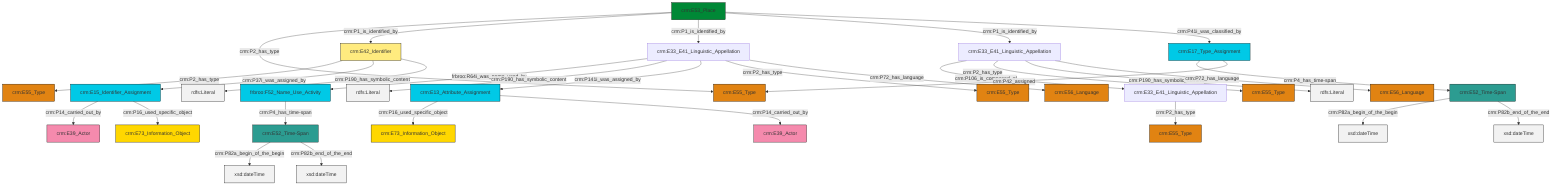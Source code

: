 graph TD
classDef Literal fill:#f2f2f2,stroke:#000000;
classDef CRM_Entity fill:#FFFFFF,stroke:#000000;
classDef Temporal_Entity fill:#00C9E6, stroke:#000000;
classDef Type fill:#E18312, stroke:#000000;
classDef Time-Span fill:#2C9C91, stroke:#000000;
classDef Appellation fill:#FFEB7F, stroke:#000000;
classDef Place fill:#008836, stroke:#000000;
classDef Persistent_Item fill:#B266B2, stroke:#000000;
classDef Conceptual_Object fill:#FFD700, stroke:#000000;
classDef Physical_Thing fill:#D2B48C, stroke:#000000;
classDef Actor fill:#f58aad, stroke:#000000;
classDef PC_Classes fill:#4ce600, stroke:#000000;
classDef Multi fill:#cccccc,stroke:#000000;

0["crm:E42_Identifier"]:::Appellation -->|crm:P2_has_type| 1["crm:E55_Type"]:::Type
2["crm:E15_Identifier_Assignment"]:::Temporal_Entity -->|crm:P14_carried_out_by| 3["crm:E39_Actor"]:::Actor
7["crm:E33_E41_Linguistic_Appellation"]:::Default -->|crm:P106_is_composed_of| 8["crm:E33_E41_Linguistic_Appellation"]:::Default
4["crm:E33_E41_Linguistic_Appellation"]:::Default -->|frbroo:R64i_was_name_used_by| 11["frbroo:F52_Name_Use_Activity"]:::Temporal_Entity
14["crm:E53_Place"]:::Place -->|crm:P2_has_type| 15["crm:E55_Type"]:::Type
7["crm:E33_E41_Linguistic_Appellation"]:::Default -->|crm:P2_has_type| 12["crm:E55_Type"]:::Type
4["crm:E33_E41_Linguistic_Appellation"]:::Default -->|crm:P190_has_symbolic_content| 17[rdfs:Literal]:::Literal
11["frbroo:F52_Name_Use_Activity"]:::Temporal_Entity -->|crm:P4_has_time-span| 18["crm:E52_Time-Span"]:::Time-Span
21["crm:E52_Time-Span"]:::Time-Span -->|crm:P82a_begin_of_the_begin| 22[xsd:dateTime]:::Literal
23["crm:E13_Attribute_Assignment"]:::Temporal_Entity -->|crm:P16_used_specific_object| 24["crm:E73_Information_Object"]:::Conceptual_Object
4["crm:E33_E41_Linguistic_Appellation"]:::Default -->|crm:P141i_was_assigned_by| 23["crm:E13_Attribute_Assignment"]:::Temporal_Entity
14["crm:E53_Place"]:::Place -->|crm:P1_is_identified_by| 0["crm:E42_Identifier"]:::Appellation
7["crm:E33_E41_Linguistic_Appellation"]:::Default -->|crm:P190_has_symbolic_content| 27[rdfs:Literal]:::Literal
7["crm:E33_E41_Linguistic_Appellation"]:::Default -->|crm:P72_has_language| 29["crm:E56_Language"]:::Type
18["crm:E52_Time-Span"]:::Time-Span -->|crm:P82a_begin_of_the_begin| 37[xsd:dateTime]:::Literal
8["crm:E33_E41_Linguistic_Appellation"]:::Default -->|crm:P2_has_type| 19["crm:E55_Type"]:::Type
2["crm:E15_Identifier_Assignment"]:::Temporal_Entity -->|crm:P16_used_specific_object| 38["crm:E73_Information_Object"]:::Conceptual_Object
14["crm:E53_Place"]:::Place -->|crm:P1_is_identified_by| 4["crm:E33_E41_Linguistic_Appellation"]:::Default
23["crm:E13_Attribute_Assignment"]:::Temporal_Entity -->|crm:P14_carried_out_by| 39["crm:E39_Actor"]:::Actor
21["crm:E52_Time-Span"]:::Time-Span -->|crm:P82b_end_of_the_end| 40[xsd:dateTime]:::Literal
43["crm:E17_Type_Assignment"]:::Temporal_Entity -->|crm:P4_has_time-span| 21["crm:E52_Time-Span"]:::Time-Span
0["crm:E42_Identifier"]:::Appellation -->|crm:P37i_was_assigned_by| 2["crm:E15_Identifier_Assignment"]:::Temporal_Entity
14["crm:E53_Place"]:::Place -->|crm:P1_is_identified_by| 7["crm:E33_E41_Linguistic_Appellation"]:::Default
0["crm:E42_Identifier"]:::Appellation -->|crm:P190_has_symbolic_content| 47[rdfs:Literal]:::Literal
4["crm:E33_E41_Linguistic_Appellation"]:::Default -->|crm:P2_has_type| 32["crm:E55_Type"]:::Type
4["crm:E33_E41_Linguistic_Appellation"]:::Default -->|crm:P72_has_language| 9["crm:E56_Language"]:::Type
14["crm:E53_Place"]:::Place -->|crm:P41i_was_classified_by| 43["crm:E17_Type_Assignment"]:::Temporal_Entity
18["crm:E52_Time-Span"]:::Time-Span -->|crm:P82b_end_of_the_end| 52[xsd:dateTime]:::Literal
43["crm:E17_Type_Assignment"]:::Temporal_Entity -->|crm:P42_assigned| 15["crm:E55_Type"]:::Type